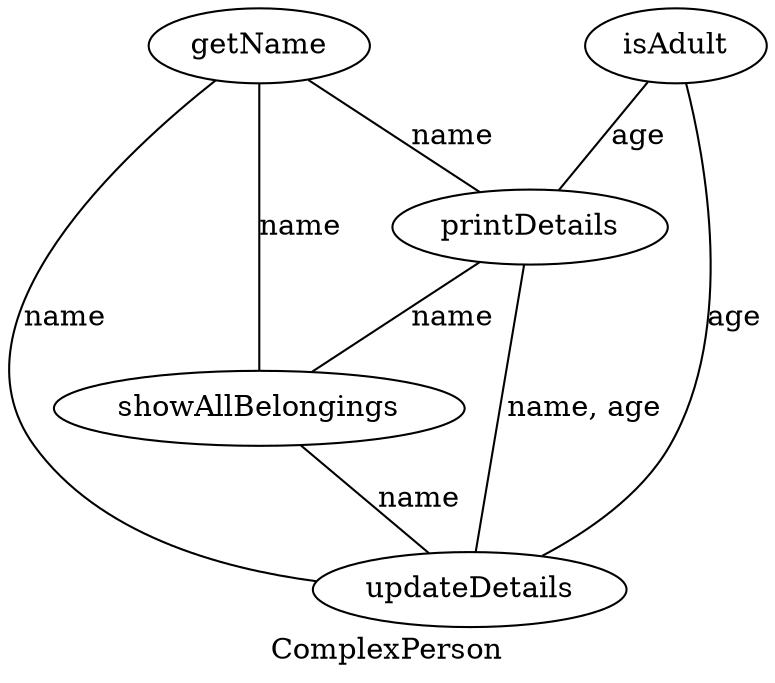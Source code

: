 strict graph {
  label="ComplexPerson"
  "getName" -- "printDetails" [label="name"];
  "getName" -- "updateDetails" [label="name"];
  "getName" -- "showAllBelongings" [label="name"];
  "isAdult" -- "printDetails" [label="age"];
  "isAdult" -- "updateDetails" [label="age"];
  "printDetails" -- "updateDetails" [label="name, age"];
  "printDetails" -- "showAllBelongings" [label="name"];
  "showAllBelongings" -- "updateDetails" [label="name"];
}
